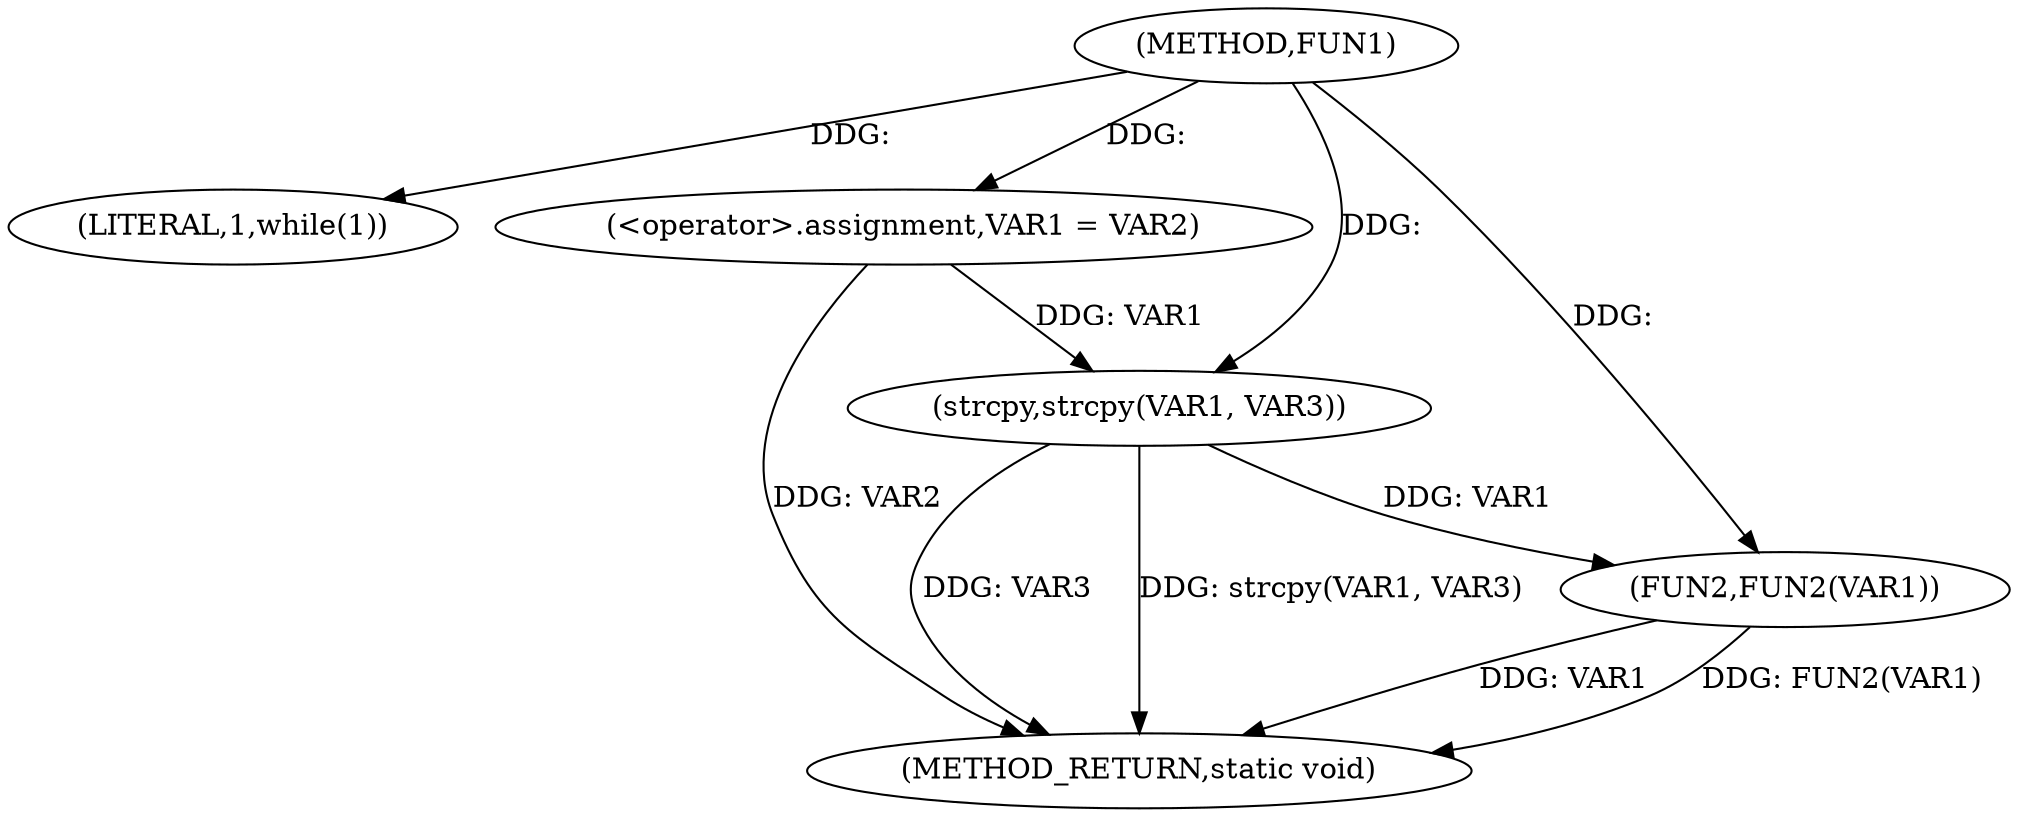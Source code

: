 digraph FUN1 {  
"1000100" [label = "(METHOD,FUN1)" ]
"1000118" [label = "(METHOD_RETURN,static void)" ]
"1000105" [label = "(LITERAL,1,while(1))" ]
"1000107" [label = "(<operator>.assignment,VAR1 = VAR2)" ]
"1000113" [label = "(strcpy,strcpy(VAR1, VAR3))" ]
"1000116" [label = "(FUN2,FUN2(VAR1))" ]
  "1000116" -> "1000118"  [ label = "DDG: VAR1"] 
  "1000113" -> "1000118"  [ label = "DDG: VAR3"] 
  "1000113" -> "1000118"  [ label = "DDG: strcpy(VAR1, VAR3)"] 
  "1000116" -> "1000118"  [ label = "DDG: FUN2(VAR1)"] 
  "1000107" -> "1000118"  [ label = "DDG: VAR2"] 
  "1000100" -> "1000105"  [ label = "DDG: "] 
  "1000100" -> "1000107"  [ label = "DDG: "] 
  "1000107" -> "1000113"  [ label = "DDG: VAR1"] 
  "1000100" -> "1000113"  [ label = "DDG: "] 
  "1000113" -> "1000116"  [ label = "DDG: VAR1"] 
  "1000100" -> "1000116"  [ label = "DDG: "] 
}
